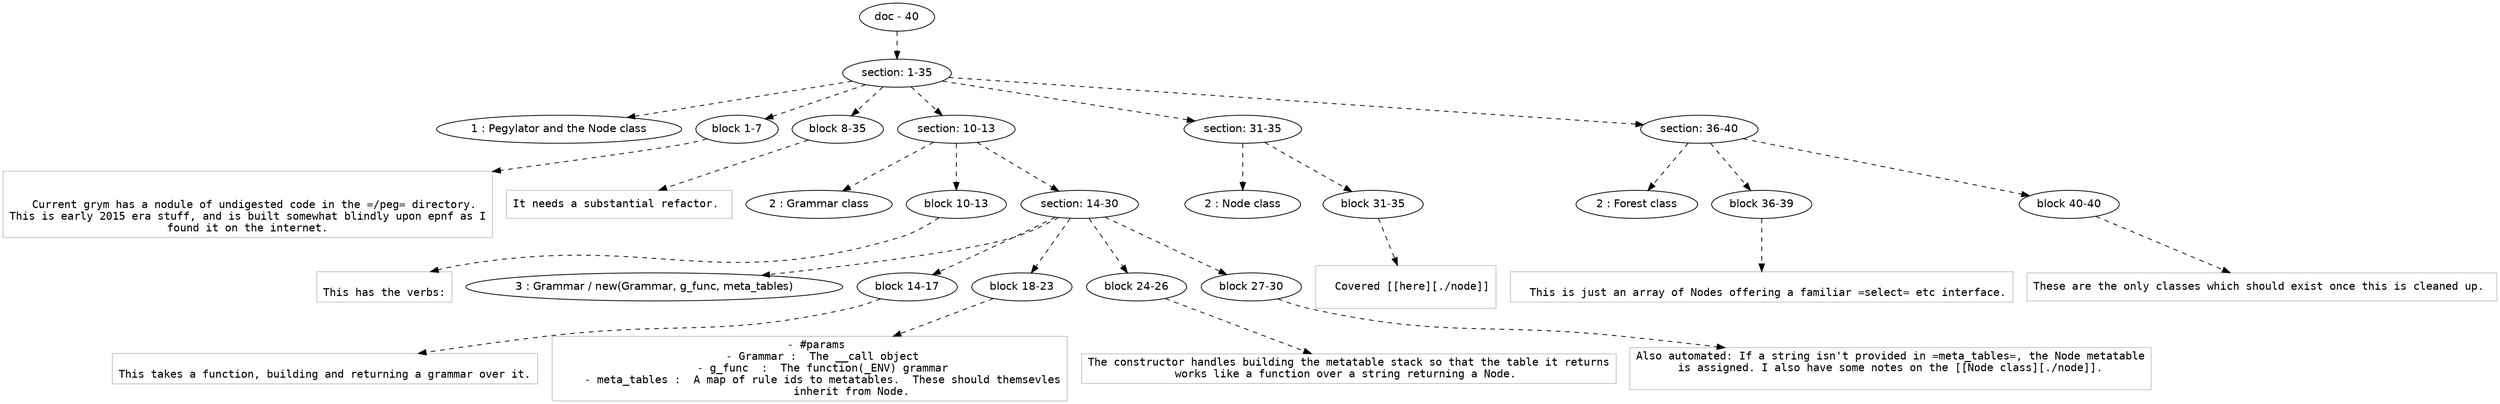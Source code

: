 digraph hierarchy {

node [fontname=Helvetica]
edge [style=dashed]

doc_0 [label="doc - 40"]


doc_0 -> { section_1}
{rank=same; section_1}

section_1 [label="section: 1-35"]


section_1 -> { header_2 block_3 block_4 section_5 section_6 section_7}
{rank=same; header_2 block_3 block_4 section_5 section_6 section_7}

header_2 [label="1 : Pegylator and the Node class"]

block_3 [label="block 1-7"]

block_4 [label="block 8-35"]

section_5 [label="section: 10-13"]

section_6 [label="section: 31-35"]

section_7 [label="section: 36-40"]


block_3 -> leaf_8
leaf_8  [color=Gray,shape=rectangle,fontname=Inconsolata,label="

  Current grym has a nodule of undigested code in the =/peg= directory.
This is early 2015 era stuff, and is built somewhat blindly upon epnf as I
found it on the internet.
"]
block_4 -> leaf_9
leaf_9  [color=Gray,shape=rectangle,fontname=Inconsolata,label="It needs a substantial refactor. 
"]
section_5 -> { header_10 block_11 section_12}
{rank=same; header_10 block_11 section_12}

header_10 [label="2 : Grammar class"]

block_11 [label="block 10-13"]

section_12 [label="section: 14-30"]


block_11 -> leaf_13
leaf_13  [color=Gray,shape=rectangle,fontname=Inconsolata,label="
This has the verbs:
"]
section_12 -> { header_14 block_15 block_16 block_17 block_18}
{rank=same; header_14 block_15 block_16 block_17 block_18}

header_14 [label="3 : Grammar / new(Grammar, g_func, meta_tables)"]

block_15 [label="block 14-17"]

block_16 [label="block 18-23"]

block_17 [label="block 24-26"]

block_18 [label="block 27-30"]


block_15 -> leaf_19
leaf_19  [color=Gray,shape=rectangle,fontname=Inconsolata,label="
This takes a function, building and returning a grammar over it.
"]
block_16 -> leaf_20
leaf_20  [color=Gray,shape=rectangle,fontname=Inconsolata,label="  - #params
    - Grammar :  The __call object
    - g_func  :  The function(_ENV) grammar
    - meta_tables :  A map of rule ids to metatables.  These should themsevles
             inherit from Node.
"]
block_17 -> leaf_21
leaf_21  [color=Gray,shape=rectangle,fontname=Inconsolata,label="The constructor handles building the metatable stack so that the table it returns
works like a function over a string returning a Node. 
"]
block_18 -> leaf_22
leaf_22  [color=Gray,shape=rectangle,fontname=Inconsolata,label="Also automated: If a string isn't provided in =meta_tables=, the Node metatable
is assigned. I also have some notes on the [[Node class][./node]].

"]
section_6 -> { header_23 block_24}
{rank=same; header_23 block_24}

header_23 [label="2 : Node class"]

block_24 [label="block 31-35"]


block_24 -> leaf_25
leaf_25  [color=Gray,shape=rectangle,fontname=Inconsolata,label="
  Covered [[here][./node]]

"]
section_7 -> { header_26 block_27 block_28}
{rank=same; header_26 block_27 block_28}

header_26 [label="2 : Forest class"]

block_27 [label="block 36-39"]

block_28 [label="block 40-40"]


block_27 -> leaf_29
leaf_29  [color=Gray,shape=rectangle,fontname=Inconsolata,label="
  This is just an array of Nodes offering a familiar =select= etc interface.
"]
block_28 -> leaf_30
leaf_30  [color=Gray,shape=rectangle,fontname=Inconsolata,label="These are the only classes which should exist once this is cleaned up. "]

}
